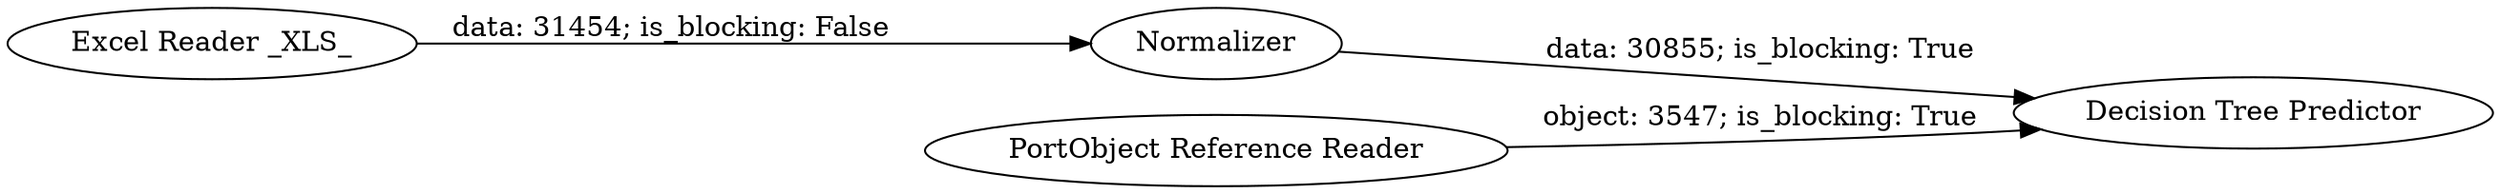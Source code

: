 digraph {
	"3458815042458805567_7" [label="Excel Reader _XLS_"]
	"3458815042458805567_5" [label="PortObject Reference Reader"]
	"3458815042458805567_2" [label=Normalizer]
	"3458815042458805567_6" [label="Decision Tree Predictor"]
	"3458815042458805567_7" -> "3458815042458805567_2" [label="data: 31454; is_blocking: False"]
	"3458815042458805567_2" -> "3458815042458805567_6" [label="data: 30855; is_blocking: True"]
	"3458815042458805567_5" -> "3458815042458805567_6" [label="object: 3547; is_blocking: True"]
	rankdir=LR
}
